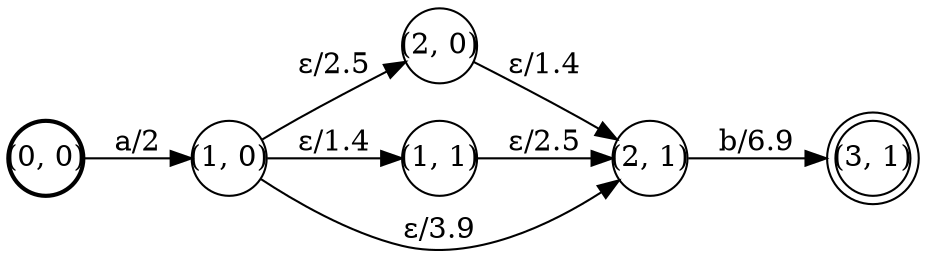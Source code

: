 digraph FST {
  margin = 0;
  rankdir = LR;
  label = "";
  center = 1;
  ranksep = "0.4";
  nodesep = "0.25";
  0 [label = "(0, 0)", shape = circle, penwidth = 2.0, fontsize = 14, height = 0.5, fixedsize = true];
  0 -> 1 [label = "a/2", fontsize = 14];
  1 [label = "(1, 0)", shape = circle, penwidth = 1.0, fontsize = 14, height = 0.5, fixedsize = true];
  1 -> 2 [label = "ε/2.5", fontsize = 14];
  1 -> 3 [label = "ε/1.4", fontsize = 14];
  1 -> 4 [label = "ε/3.9", fontsize = 14];
  2 [label = "(2, 0)", shape = circle, penwidth = 1.0, fontsize = 14, height = 0.5, fixedsize = true];
  2 -> 4 [label = "ε/1.4", fontsize = 14];
  3 [label = "(1, 1)", shape = circle, penwidth = 1.0, fontsize = 14, height = 0.5, fixedsize = true];
  3 -> 4 [label = "ε/2.5", fontsize = 14];
  4 [label = "(2, 1)", shape = circle, penwidth = 1.0, fontsize = 14, height = 0.5, fixedsize = true];
  4 -> 5 [label = "b/6.9", fontsize = 14];
  5 [label = "(3, 1)", shape = doublecircle, penwidth = 1.0, fontsize = 14, height = 0.5, fixedsize = true];
}

